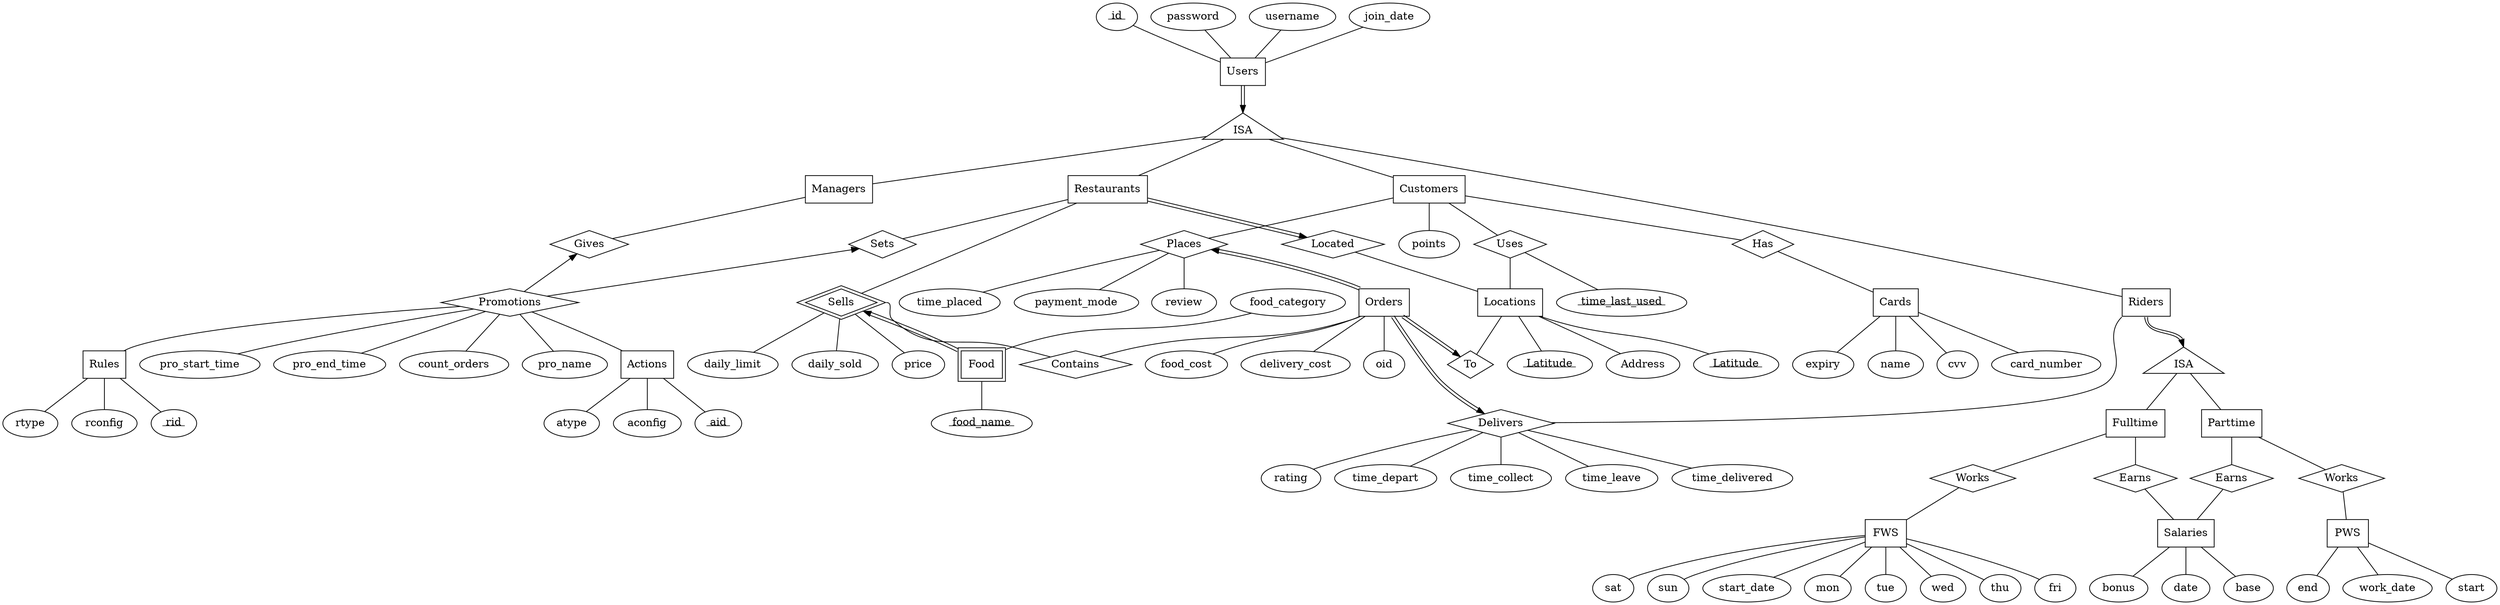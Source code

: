 //Constraints not captured in the ER model:
// Availability of food items
// Each restaurant imposes a minimum monetary amount to be spent for each order
// Each order’s food items must be from a single restaurant
// The FDS operates daily from 10am to 10pm
// Constraints regarding rider scheduling

digraph G {
  rankdir = "TB"
  ISA [shape=triangle rank=min]
    
  Users [shape=box rank=sink]
    id [label=<<u> id </u>>]
    id -> Users[dir=back arrowtail=none]
    password -> Users[dir=back arrowtail=none]
    username -> Users[dir=back arrowtail=none]
    join_date -> Users[dir=back arrowtail=none]
    Users -> ISA[color="black:invis:black" headport=n tailport=s]

  ISA -> Managers[arrowhead=none]
  ISA -> Restaurants[arrowhead=none]
  ISA -> Customers[arrowhead=none]
  ISA -> Riders[arrowhead=none]
  

  //Managers
  Managers[shape=box]
  Gives[shape=diamond]
  Managers -> Gives[arrowhead=none]
  Promotions -> Actions[dir=back arrowtail=none]
  Promotions -> Rules[dir=back arrowtail=none]
  
    //Promotions
    Promotions [shape=diamond]
      Promotions -> pro_start_time [arrowhead=none]
      Promotions -> pro_end_time [arrowhead=none]
      Promotions -> count_orders [arrowhead=none]
      Promotions -> pro_name [arrowhead=none]
    Rules [shape=box]
      rid [label=<<u> rid </u>>]
      Rules -> rid [arrowhead=none]
      Rules -> rtype [arrowhead=none]
      Rules -> rconfig [arrowhead=none]
    Actions [shape=box]
      aid [label=<<u> aid </u>>]
      Actions -> aid [arrowhead=none]
      Actions -> atype [arrowhead=none]
      Actions -> aconfig [arrowhead=none]

  Gives -> Promotions[dir=back]

  subgraph{
  rank=same
  Promotions
  food_category
  Sells
  }  


  //Restaurants
  Restaurants[shape=box]
  Sets[shape=diamond]
  Sets -> Promotions[dir=back]
  Restaurants -> Sets[arrowhead=none]

    //Sells
    Sells [shape=diamond peripheries=2]
    Restaurants -> Sells[arrowhead=none]
    Sells -> price[arrowhead=none]
    Sells -> daily_limit[arrowhead=none]
    Sells -> daily_sold[arrowhead=none]

      //Food
      Food [shape=box peripheries=2]
      food_name[label=<<u> food_name </u>>]
      Food -> food_name[arrowhead=none]
      Food -> food_category[arrowhead=none]
      Food -> Sells[color="black:invis:black"]
    
      subgraph
      {
        rank = "same"
        Food
        price
      }

    //locations
    Located[shape=diamond]
    Restaurants -> Located[color="black:invis:black"]
    Locations[shape=box]
    Latitude[label=<<u> Latitude </u>>]
    Longditude[label=<<u> Latitude </u>>]
    Locations -> Latitude[arrowhead=none]
    Locations -> Longditude[arrowhead=none]
    Locations -> Address[arrowhead=none]
    Located -> Locations[arrowhead=none]
  
  //Customers
  Customers[shape=box]
  Customers -> points[arrowhead=none]
  
    //Uses
    Uses[shape=diamond]
    time_last_used[label=<<u> time_last_used </u>>]
    Uses -> time_last_used[arrowhead=none]
    Customers -> Uses[arrowhead=none]
    Uses -> Locations[arrowhead=none]

    //Places
    Places[shape=diamond]
    Places -> time_placed[arrowhead=none]
    Places -> payment_mode[arrowhead=none]
    Places -> review[arrowhead=none]
    Customers->Places[arrowhead=none]

      //Orders
      Orders[shape=box]
      Orders -> oid[arrowhead=none]
      Orders -> food_cost[arrowhead=none]
      Orders -> delivery_cost[arrowhead=none]
      Contains[shape=diamond]
      Orders -> Contains[arrowhead=none]
      Orders -> Places[color="black:invis:black"]
      Sells -> Contains[arrowhead=none tailport=e]
      To[shape=diamond]
      Locations -> To[arrowhead=none]
      Orders -> To[color="black:invis:black"]
      
      subgraph {
      rank=same
      review
      Orders}

    //Delivers
    Delivers[shape=diamond]
    Delivers -> time_depart[arrowhead=none]
    Delivers -> time_collect[arrowhead=none]
    Delivers -> time_leave[arrowhead=none]
    Delivers -> time_delivered[arrowhead=none]
    Delivers -> rating[arrowhead=none]
    Orders -> Delivers[color="black:invis:black"]
    Riders -> Delivers[arrowhead=none tailport = sw]

    subgraph{
    rank=same
    Delivers
    Fulltime
    }


    //Cards
    Has[shape=diamond]
    Customers -> Has[arrowhead=none]
    Cards[shape=box]
    Has -> Cards[arrowhead=none]
    Cards -> card_number[arrowhead=none]
    Cards -> expiry[arrowhead=none]
    Cards -> name[arrowhead=none]
    Cards -> cvv[arrowhead=none]

  //Riders
  Riders[shape=box]
  Rider_ISA[shape=triangle label=ISA]
  Riders -> Rider_ISA [color="black:invis:black" headport=n tailport=s]
  
  subgraph{
  rank = same
  Address
  Rider_ISA
  }
    
    //FullTime
    Fulltime[shape=box]
    Rider_ISA -> Fulltime[arrowhead=none]
    Works[shape=diamond]
    Fulltime -> Works[arrowhead=none]
    

      //FWS
      FWS[shape=box]
      FWS -> start_date[arrowhead=none]
      FWS -> mon[arrowhead=none]
      FWS -> tue[arrowhead=none]
      FWS -> wed[arrowhead=none]
      FWS -> thu[arrowhead=none]
      FWS -> fri[arrowhead=none]
      FWS -> sat[arrowhead=none]
      FWS -> sun[arrowhead=none]
      Works -> FWS[arrowhead=none]

    //PartTime
    Parttime[shape=box]
    Rider_ISA -> Parttime[arrowhead=none]
    Works2[shape=diamond label=Works]
    Parttime -> Works2[arrowhead=none]

      //PWS
      PWS[shape=box]
      PWS -> work_date[arrowhead=none]
      PWS -> start[arrowhead=none]
      PWS -> end[arrowhead=none]
      Works2 -> PWS[arrowhead=none]
    
    //Salaries
    Salaries[shape=box]
    Salaries -> date[arrowhead=none]
    Salaries -> base[arrowhead=none]
    Salaries -> bonus[arrowhead=none]

      //Earns
      Earns[shape=diamond]
      Earns2[shape=diamond label=Earns]
      Fulltime -> Earns[arrowhead=none]
      Parttime -> Earns2[arrowhead=none]
      Earns -> Salaries[arrowhead=none]
      Earns2 -> Salaries[arrowhead=none]
}